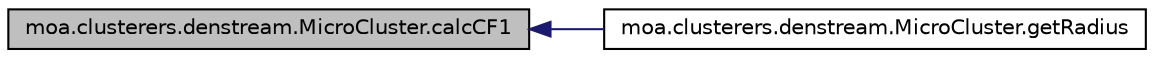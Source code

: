 digraph G
{
  edge [fontname="Helvetica",fontsize="10",labelfontname="Helvetica",labelfontsize="10"];
  node [fontname="Helvetica",fontsize="10",shape=record];
  rankdir=LR;
  Node1 [label="moa.clusterers.denstream.MicroCluster.calcCF1",height=0.2,width=0.4,color="black", fillcolor="grey75", style="filled" fontcolor="black"];
  Node1 -> Node2 [dir=back,color="midnightblue",fontsize="10",style="solid",fontname="Helvetica"];
  Node2 [label="moa.clusterers.denstream.MicroCluster.getRadius",height=0.2,width=0.4,color="black", fillcolor="white", style="filled",URL="$classmoa_1_1clusterers_1_1denstream_1_1MicroCluster.html#a85f47a6cbdf2683ad7fcc0c8152866f4"];
}
